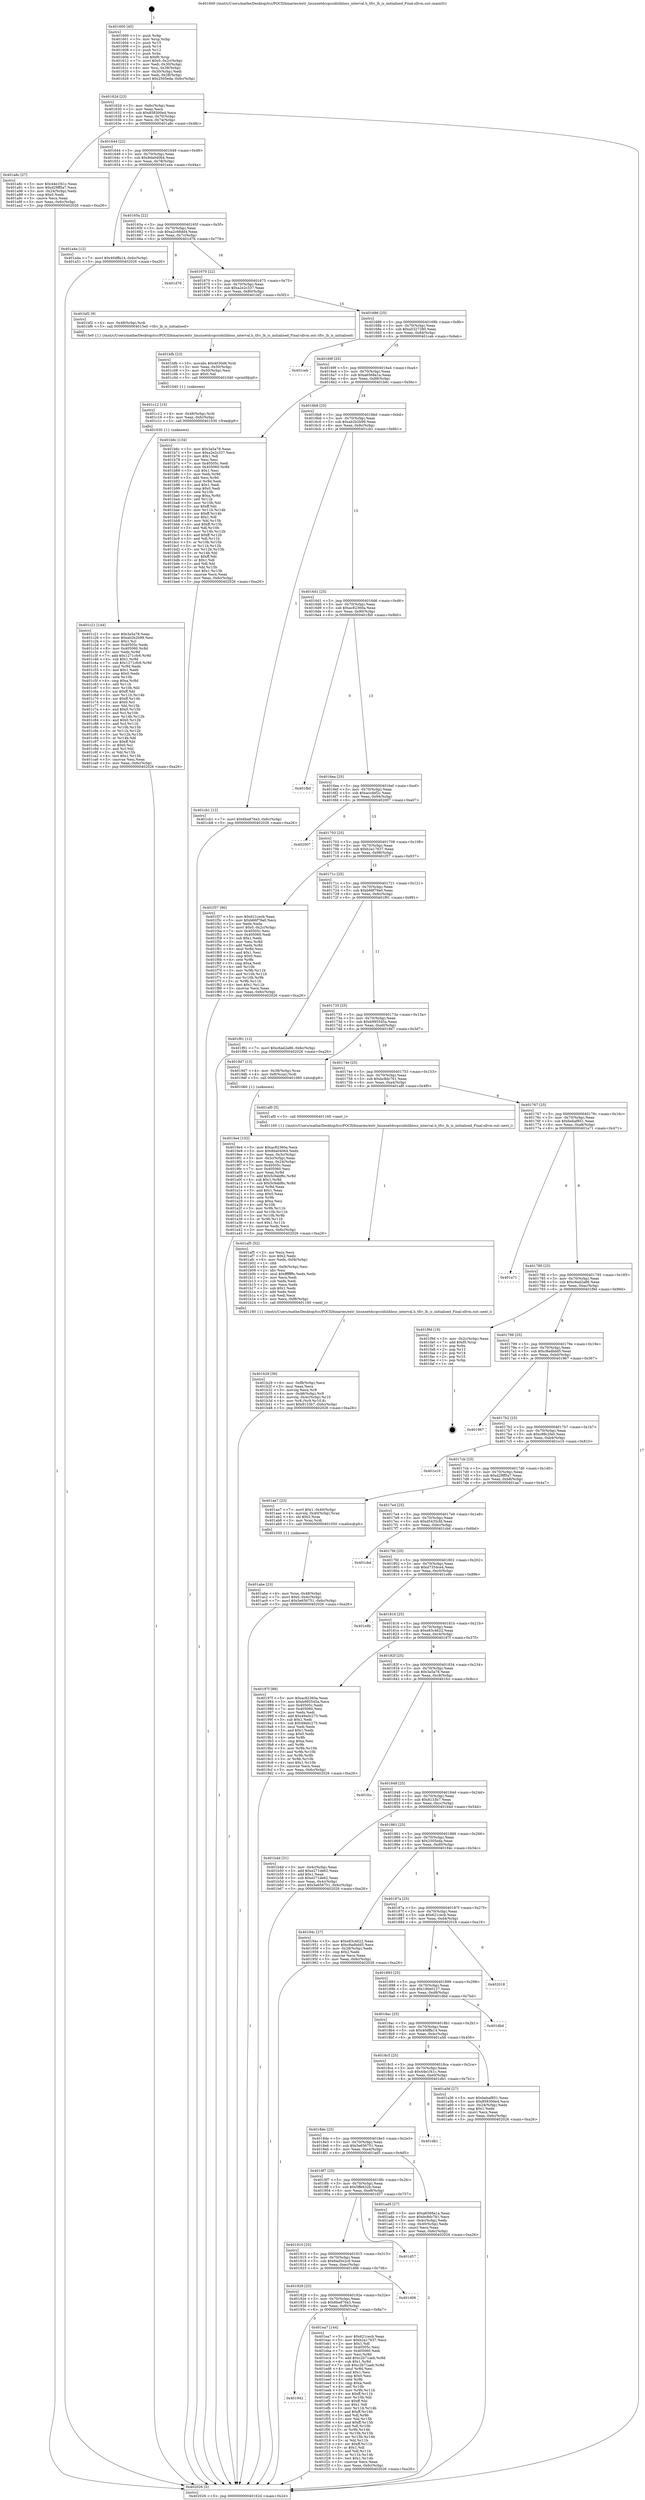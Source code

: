 digraph "0x401600" {
  label = "0x401600 (/mnt/c/Users/mathe/Desktop/tcc/POCII/binaries/extr_linuxnetdccpccidslibloss_interval.h_tfrc_lh_is_initialised_Final-ollvm.out::main(0))"
  labelloc = "t"
  node[shape=record]

  Entry [label="",width=0.3,height=0.3,shape=circle,fillcolor=black,style=filled]
  "0x40162d" [label="{
     0x40162d [23]\l
     | [instrs]\l
     &nbsp;&nbsp;0x40162d \<+3\>: mov -0x6c(%rbp),%eax\l
     &nbsp;&nbsp;0x401630 \<+2\>: mov %eax,%ecx\l
     &nbsp;&nbsp;0x401632 \<+6\>: sub $0x858300e4,%ecx\l
     &nbsp;&nbsp;0x401638 \<+3\>: mov %eax,-0x70(%rbp)\l
     &nbsp;&nbsp;0x40163b \<+3\>: mov %ecx,-0x74(%rbp)\l
     &nbsp;&nbsp;0x40163e \<+6\>: je 0000000000401a8c \<main+0x48c\>\l
  }"]
  "0x401a8c" [label="{
     0x401a8c [27]\l
     | [instrs]\l
     &nbsp;&nbsp;0x401a8c \<+5\>: mov $0x44e1f41c,%eax\l
     &nbsp;&nbsp;0x401a91 \<+5\>: mov $0xd29ff5a7,%ecx\l
     &nbsp;&nbsp;0x401a96 \<+3\>: mov -0x24(%rbp),%edx\l
     &nbsp;&nbsp;0x401a99 \<+3\>: cmp $0x0,%edx\l
     &nbsp;&nbsp;0x401a9c \<+3\>: cmove %ecx,%eax\l
     &nbsp;&nbsp;0x401a9f \<+3\>: mov %eax,-0x6c(%rbp)\l
     &nbsp;&nbsp;0x401aa2 \<+5\>: jmp 0000000000402026 \<main+0xa26\>\l
  }"]
  "0x401644" [label="{
     0x401644 [22]\l
     | [instrs]\l
     &nbsp;&nbsp;0x401644 \<+5\>: jmp 0000000000401649 \<main+0x49\>\l
     &nbsp;&nbsp;0x401649 \<+3\>: mov -0x70(%rbp),%eax\l
     &nbsp;&nbsp;0x40164c \<+5\>: sub $0x8da04064,%eax\l
     &nbsp;&nbsp;0x401651 \<+3\>: mov %eax,-0x78(%rbp)\l
     &nbsp;&nbsp;0x401654 \<+6\>: je 0000000000401a4a \<main+0x44a\>\l
  }"]
  Exit [label="",width=0.3,height=0.3,shape=circle,fillcolor=black,style=filled,peripheries=2]
  "0x401a4a" [label="{
     0x401a4a [12]\l
     | [instrs]\l
     &nbsp;&nbsp;0x401a4a \<+7\>: movl $0x40dffa14,-0x6c(%rbp)\l
     &nbsp;&nbsp;0x401a51 \<+5\>: jmp 0000000000402026 \<main+0xa26\>\l
  }"]
  "0x40165a" [label="{
     0x40165a [22]\l
     | [instrs]\l
     &nbsp;&nbsp;0x40165a \<+5\>: jmp 000000000040165f \<main+0x5f\>\l
     &nbsp;&nbsp;0x40165f \<+3\>: mov -0x70(%rbp),%eax\l
     &nbsp;&nbsp;0x401662 \<+5\>: sub $0xa2c68dd4,%eax\l
     &nbsp;&nbsp;0x401667 \<+3\>: mov %eax,-0x7c(%rbp)\l
     &nbsp;&nbsp;0x40166a \<+6\>: je 0000000000401d76 \<main+0x776\>\l
  }"]
  "0x401942" [label="{
     0x401942\l
  }", style=dashed]
  "0x401d76" [label="{
     0x401d76\l
  }", style=dashed]
  "0x401670" [label="{
     0x401670 [22]\l
     | [instrs]\l
     &nbsp;&nbsp;0x401670 \<+5\>: jmp 0000000000401675 \<main+0x75\>\l
     &nbsp;&nbsp;0x401675 \<+3\>: mov -0x70(%rbp),%eax\l
     &nbsp;&nbsp;0x401678 \<+5\>: sub $0xa2e2c337,%eax\l
     &nbsp;&nbsp;0x40167d \<+3\>: mov %eax,-0x80(%rbp)\l
     &nbsp;&nbsp;0x401680 \<+6\>: je 0000000000401bf2 \<main+0x5f2\>\l
  }"]
  "0x401ea7" [label="{
     0x401ea7 [144]\l
     | [instrs]\l
     &nbsp;&nbsp;0x401ea7 \<+5\>: mov $0x621cecb,%eax\l
     &nbsp;&nbsp;0x401eac \<+5\>: mov $0xb2a17637,%ecx\l
     &nbsp;&nbsp;0x401eb1 \<+2\>: mov $0x1,%dl\l
     &nbsp;&nbsp;0x401eb3 \<+7\>: mov 0x40505c,%esi\l
     &nbsp;&nbsp;0x401eba \<+7\>: mov 0x405060,%edi\l
     &nbsp;&nbsp;0x401ec1 \<+3\>: mov %esi,%r8d\l
     &nbsp;&nbsp;0x401ec4 \<+7\>: add $0xc2b71aeb,%r8d\l
     &nbsp;&nbsp;0x401ecb \<+4\>: sub $0x1,%r8d\l
     &nbsp;&nbsp;0x401ecf \<+7\>: sub $0xc2b71aeb,%r8d\l
     &nbsp;&nbsp;0x401ed6 \<+4\>: imul %r8d,%esi\l
     &nbsp;&nbsp;0x401eda \<+3\>: and $0x1,%esi\l
     &nbsp;&nbsp;0x401edd \<+3\>: cmp $0x0,%esi\l
     &nbsp;&nbsp;0x401ee0 \<+4\>: sete %r9b\l
     &nbsp;&nbsp;0x401ee4 \<+3\>: cmp $0xa,%edi\l
     &nbsp;&nbsp;0x401ee7 \<+4\>: setl %r10b\l
     &nbsp;&nbsp;0x401eeb \<+3\>: mov %r9b,%r11b\l
     &nbsp;&nbsp;0x401eee \<+4\>: xor $0xff,%r11b\l
     &nbsp;&nbsp;0x401ef2 \<+3\>: mov %r10b,%bl\l
     &nbsp;&nbsp;0x401ef5 \<+3\>: xor $0xff,%bl\l
     &nbsp;&nbsp;0x401ef8 \<+3\>: xor $0x1,%dl\l
     &nbsp;&nbsp;0x401efb \<+3\>: mov %r11b,%r14b\l
     &nbsp;&nbsp;0x401efe \<+4\>: and $0xff,%r14b\l
     &nbsp;&nbsp;0x401f02 \<+3\>: and %dl,%r9b\l
     &nbsp;&nbsp;0x401f05 \<+3\>: mov %bl,%r15b\l
     &nbsp;&nbsp;0x401f08 \<+4\>: and $0xff,%r15b\l
     &nbsp;&nbsp;0x401f0c \<+3\>: and %dl,%r10b\l
     &nbsp;&nbsp;0x401f0f \<+3\>: or %r9b,%r14b\l
     &nbsp;&nbsp;0x401f12 \<+3\>: or %r10b,%r15b\l
     &nbsp;&nbsp;0x401f15 \<+3\>: xor %r15b,%r14b\l
     &nbsp;&nbsp;0x401f18 \<+3\>: or %bl,%r11b\l
     &nbsp;&nbsp;0x401f1b \<+4\>: xor $0xff,%r11b\l
     &nbsp;&nbsp;0x401f1f \<+3\>: or $0x1,%dl\l
     &nbsp;&nbsp;0x401f22 \<+3\>: and %dl,%r11b\l
     &nbsp;&nbsp;0x401f25 \<+3\>: or %r11b,%r14b\l
     &nbsp;&nbsp;0x401f28 \<+4\>: test $0x1,%r14b\l
     &nbsp;&nbsp;0x401f2c \<+3\>: cmovne %ecx,%eax\l
     &nbsp;&nbsp;0x401f2f \<+3\>: mov %eax,-0x6c(%rbp)\l
     &nbsp;&nbsp;0x401f32 \<+5\>: jmp 0000000000402026 \<main+0xa26\>\l
  }"]
  "0x401bf2" [label="{
     0x401bf2 [9]\l
     | [instrs]\l
     &nbsp;&nbsp;0x401bf2 \<+4\>: mov -0x48(%rbp),%rdi\l
     &nbsp;&nbsp;0x401bf6 \<+5\>: call 00000000004015e0 \<tfrc_lh_is_initialised\>\l
     | [calls]\l
     &nbsp;&nbsp;0x4015e0 \{1\} (/mnt/c/Users/mathe/Desktop/tcc/POCII/binaries/extr_linuxnetdccpccidslibloss_interval.h_tfrc_lh_is_initialised_Final-ollvm.out::tfrc_lh_is_initialised)\l
  }"]
  "0x401686" [label="{
     0x401686 [25]\l
     | [instrs]\l
     &nbsp;&nbsp;0x401686 \<+5\>: jmp 000000000040168b \<main+0x8b\>\l
     &nbsp;&nbsp;0x40168b \<+3\>: mov -0x70(%rbp),%eax\l
     &nbsp;&nbsp;0x40168e \<+5\>: sub $0xa5327280,%eax\l
     &nbsp;&nbsp;0x401693 \<+6\>: mov %eax,-0x84(%rbp)\l
     &nbsp;&nbsp;0x401699 \<+6\>: je 0000000000401ceb \<main+0x6eb\>\l
  }"]
  "0x401929" [label="{
     0x401929 [25]\l
     | [instrs]\l
     &nbsp;&nbsp;0x401929 \<+5\>: jmp 000000000040192e \<main+0x32e\>\l
     &nbsp;&nbsp;0x40192e \<+3\>: mov -0x70(%rbp),%eax\l
     &nbsp;&nbsp;0x401931 \<+5\>: sub $0x6ba876a3,%eax\l
     &nbsp;&nbsp;0x401936 \<+6\>: mov %eax,-0xf0(%rbp)\l
     &nbsp;&nbsp;0x40193c \<+6\>: je 0000000000401ea7 \<main+0x8a7\>\l
  }"]
  "0x401ceb" [label="{
     0x401ceb\l
  }", style=dashed]
  "0x40169f" [label="{
     0x40169f [25]\l
     | [instrs]\l
     &nbsp;&nbsp;0x40169f \<+5\>: jmp 00000000004016a4 \<main+0xa4\>\l
     &nbsp;&nbsp;0x4016a4 \<+3\>: mov -0x70(%rbp),%eax\l
     &nbsp;&nbsp;0x4016a7 \<+5\>: sub $0xa6568a1a,%eax\l
     &nbsp;&nbsp;0x4016ac \<+6\>: mov %eax,-0x88(%rbp)\l
     &nbsp;&nbsp;0x4016b2 \<+6\>: je 0000000000401b6c \<main+0x56c\>\l
  }"]
  "0x401d06" [label="{
     0x401d06\l
  }", style=dashed]
  "0x401b6c" [label="{
     0x401b6c [134]\l
     | [instrs]\l
     &nbsp;&nbsp;0x401b6c \<+5\>: mov $0x3a5a78,%eax\l
     &nbsp;&nbsp;0x401b71 \<+5\>: mov $0xa2e2c337,%ecx\l
     &nbsp;&nbsp;0x401b76 \<+2\>: mov $0x1,%dl\l
     &nbsp;&nbsp;0x401b78 \<+2\>: xor %esi,%esi\l
     &nbsp;&nbsp;0x401b7a \<+7\>: mov 0x40505c,%edi\l
     &nbsp;&nbsp;0x401b81 \<+8\>: mov 0x405060,%r8d\l
     &nbsp;&nbsp;0x401b89 \<+3\>: sub $0x1,%esi\l
     &nbsp;&nbsp;0x401b8c \<+3\>: mov %edi,%r9d\l
     &nbsp;&nbsp;0x401b8f \<+3\>: add %esi,%r9d\l
     &nbsp;&nbsp;0x401b92 \<+4\>: imul %r9d,%edi\l
     &nbsp;&nbsp;0x401b96 \<+3\>: and $0x1,%edi\l
     &nbsp;&nbsp;0x401b99 \<+3\>: cmp $0x0,%edi\l
     &nbsp;&nbsp;0x401b9c \<+4\>: sete %r10b\l
     &nbsp;&nbsp;0x401ba0 \<+4\>: cmp $0xa,%r8d\l
     &nbsp;&nbsp;0x401ba4 \<+4\>: setl %r11b\l
     &nbsp;&nbsp;0x401ba8 \<+3\>: mov %r10b,%bl\l
     &nbsp;&nbsp;0x401bab \<+3\>: xor $0xff,%bl\l
     &nbsp;&nbsp;0x401bae \<+3\>: mov %r11b,%r14b\l
     &nbsp;&nbsp;0x401bb1 \<+4\>: xor $0xff,%r14b\l
     &nbsp;&nbsp;0x401bb5 \<+3\>: xor $0x1,%dl\l
     &nbsp;&nbsp;0x401bb8 \<+3\>: mov %bl,%r15b\l
     &nbsp;&nbsp;0x401bbb \<+4\>: and $0xff,%r15b\l
     &nbsp;&nbsp;0x401bbf \<+3\>: and %dl,%r10b\l
     &nbsp;&nbsp;0x401bc2 \<+3\>: mov %r14b,%r12b\l
     &nbsp;&nbsp;0x401bc5 \<+4\>: and $0xff,%r12b\l
     &nbsp;&nbsp;0x401bc9 \<+3\>: and %dl,%r11b\l
     &nbsp;&nbsp;0x401bcc \<+3\>: or %r10b,%r15b\l
     &nbsp;&nbsp;0x401bcf \<+3\>: or %r11b,%r12b\l
     &nbsp;&nbsp;0x401bd2 \<+3\>: xor %r12b,%r15b\l
     &nbsp;&nbsp;0x401bd5 \<+3\>: or %r14b,%bl\l
     &nbsp;&nbsp;0x401bd8 \<+3\>: xor $0xff,%bl\l
     &nbsp;&nbsp;0x401bdb \<+3\>: or $0x1,%dl\l
     &nbsp;&nbsp;0x401bde \<+2\>: and %dl,%bl\l
     &nbsp;&nbsp;0x401be0 \<+3\>: or %bl,%r15b\l
     &nbsp;&nbsp;0x401be3 \<+4\>: test $0x1,%r15b\l
     &nbsp;&nbsp;0x401be7 \<+3\>: cmovne %ecx,%eax\l
     &nbsp;&nbsp;0x401bea \<+3\>: mov %eax,-0x6c(%rbp)\l
     &nbsp;&nbsp;0x401bed \<+5\>: jmp 0000000000402026 \<main+0xa26\>\l
  }"]
  "0x4016b8" [label="{
     0x4016b8 [25]\l
     | [instrs]\l
     &nbsp;&nbsp;0x4016b8 \<+5\>: jmp 00000000004016bd \<main+0xbd\>\l
     &nbsp;&nbsp;0x4016bd \<+3\>: mov -0x70(%rbp),%eax\l
     &nbsp;&nbsp;0x4016c0 \<+5\>: sub $0xab2b2b99,%eax\l
     &nbsp;&nbsp;0x4016c5 \<+6\>: mov %eax,-0x8c(%rbp)\l
     &nbsp;&nbsp;0x4016cb \<+6\>: je 0000000000401cb1 \<main+0x6b1\>\l
  }"]
  "0x401910" [label="{
     0x401910 [25]\l
     | [instrs]\l
     &nbsp;&nbsp;0x401910 \<+5\>: jmp 0000000000401915 \<main+0x315\>\l
     &nbsp;&nbsp;0x401915 \<+3\>: mov -0x70(%rbp),%eax\l
     &nbsp;&nbsp;0x401918 \<+5\>: sub $0x6ad5e2c9,%eax\l
     &nbsp;&nbsp;0x40191d \<+6\>: mov %eax,-0xec(%rbp)\l
     &nbsp;&nbsp;0x401923 \<+6\>: je 0000000000401d06 \<main+0x706\>\l
  }"]
  "0x401cb1" [label="{
     0x401cb1 [12]\l
     | [instrs]\l
     &nbsp;&nbsp;0x401cb1 \<+7\>: movl $0x6ba876a3,-0x6c(%rbp)\l
     &nbsp;&nbsp;0x401cb8 \<+5\>: jmp 0000000000402026 \<main+0xa26\>\l
  }"]
  "0x4016d1" [label="{
     0x4016d1 [25]\l
     | [instrs]\l
     &nbsp;&nbsp;0x4016d1 \<+5\>: jmp 00000000004016d6 \<main+0xd6\>\l
     &nbsp;&nbsp;0x4016d6 \<+3\>: mov -0x70(%rbp),%eax\l
     &nbsp;&nbsp;0x4016d9 \<+5\>: sub $0xac82360a,%eax\l
     &nbsp;&nbsp;0x4016de \<+6\>: mov %eax,-0x90(%rbp)\l
     &nbsp;&nbsp;0x4016e4 \<+6\>: je 0000000000401fb0 \<main+0x9b0\>\l
  }"]
  "0x401d57" [label="{
     0x401d57\l
  }", style=dashed]
  "0x401fb0" [label="{
     0x401fb0\l
  }", style=dashed]
  "0x4016ea" [label="{
     0x4016ea [25]\l
     | [instrs]\l
     &nbsp;&nbsp;0x4016ea \<+5\>: jmp 00000000004016ef \<main+0xef\>\l
     &nbsp;&nbsp;0x4016ef \<+3\>: mov -0x70(%rbp),%eax\l
     &nbsp;&nbsp;0x4016f2 \<+5\>: sub $0xaccdef2c,%eax\l
     &nbsp;&nbsp;0x4016f7 \<+6\>: mov %eax,-0x94(%rbp)\l
     &nbsp;&nbsp;0x4016fd \<+6\>: je 0000000000402007 \<main+0xa07\>\l
  }"]
  "0x401c21" [label="{
     0x401c21 [144]\l
     | [instrs]\l
     &nbsp;&nbsp;0x401c21 \<+5\>: mov $0x3a5a78,%eax\l
     &nbsp;&nbsp;0x401c26 \<+5\>: mov $0xab2b2b99,%esi\l
     &nbsp;&nbsp;0x401c2b \<+2\>: mov $0x1,%cl\l
     &nbsp;&nbsp;0x401c2d \<+7\>: mov 0x40505c,%edx\l
     &nbsp;&nbsp;0x401c34 \<+8\>: mov 0x405060,%r8d\l
     &nbsp;&nbsp;0x401c3c \<+3\>: mov %edx,%r9d\l
     &nbsp;&nbsp;0x401c3f \<+7\>: add $0x1271cfc6,%r9d\l
     &nbsp;&nbsp;0x401c46 \<+4\>: sub $0x1,%r9d\l
     &nbsp;&nbsp;0x401c4a \<+7\>: sub $0x1271cfc6,%r9d\l
     &nbsp;&nbsp;0x401c51 \<+4\>: imul %r9d,%edx\l
     &nbsp;&nbsp;0x401c55 \<+3\>: and $0x1,%edx\l
     &nbsp;&nbsp;0x401c58 \<+3\>: cmp $0x0,%edx\l
     &nbsp;&nbsp;0x401c5b \<+4\>: sete %r10b\l
     &nbsp;&nbsp;0x401c5f \<+4\>: cmp $0xa,%r8d\l
     &nbsp;&nbsp;0x401c63 \<+4\>: setl %r11b\l
     &nbsp;&nbsp;0x401c67 \<+3\>: mov %r10b,%bl\l
     &nbsp;&nbsp;0x401c6a \<+3\>: xor $0xff,%bl\l
     &nbsp;&nbsp;0x401c6d \<+3\>: mov %r11b,%r14b\l
     &nbsp;&nbsp;0x401c70 \<+4\>: xor $0xff,%r14b\l
     &nbsp;&nbsp;0x401c74 \<+3\>: xor $0x0,%cl\l
     &nbsp;&nbsp;0x401c77 \<+3\>: mov %bl,%r15b\l
     &nbsp;&nbsp;0x401c7a \<+4\>: and $0x0,%r15b\l
     &nbsp;&nbsp;0x401c7e \<+3\>: and %cl,%r10b\l
     &nbsp;&nbsp;0x401c81 \<+3\>: mov %r14b,%r12b\l
     &nbsp;&nbsp;0x401c84 \<+4\>: and $0x0,%r12b\l
     &nbsp;&nbsp;0x401c88 \<+3\>: and %cl,%r11b\l
     &nbsp;&nbsp;0x401c8b \<+3\>: or %r10b,%r15b\l
     &nbsp;&nbsp;0x401c8e \<+3\>: or %r11b,%r12b\l
     &nbsp;&nbsp;0x401c91 \<+3\>: xor %r12b,%r15b\l
     &nbsp;&nbsp;0x401c94 \<+3\>: or %r14b,%bl\l
     &nbsp;&nbsp;0x401c97 \<+3\>: xor $0xff,%bl\l
     &nbsp;&nbsp;0x401c9a \<+3\>: or $0x0,%cl\l
     &nbsp;&nbsp;0x401c9d \<+2\>: and %cl,%bl\l
     &nbsp;&nbsp;0x401c9f \<+3\>: or %bl,%r15b\l
     &nbsp;&nbsp;0x401ca2 \<+4\>: test $0x1,%r15b\l
     &nbsp;&nbsp;0x401ca6 \<+3\>: cmovne %esi,%eax\l
     &nbsp;&nbsp;0x401ca9 \<+3\>: mov %eax,-0x6c(%rbp)\l
     &nbsp;&nbsp;0x401cac \<+5\>: jmp 0000000000402026 \<main+0xa26\>\l
  }"]
  "0x402007" [label="{
     0x402007\l
  }", style=dashed]
  "0x401703" [label="{
     0x401703 [25]\l
     | [instrs]\l
     &nbsp;&nbsp;0x401703 \<+5\>: jmp 0000000000401708 \<main+0x108\>\l
     &nbsp;&nbsp;0x401708 \<+3\>: mov -0x70(%rbp),%eax\l
     &nbsp;&nbsp;0x40170b \<+5\>: sub $0xb2a17637,%eax\l
     &nbsp;&nbsp;0x401710 \<+6\>: mov %eax,-0x98(%rbp)\l
     &nbsp;&nbsp;0x401716 \<+6\>: je 0000000000401f37 \<main+0x937\>\l
  }"]
  "0x401c12" [label="{
     0x401c12 [15]\l
     | [instrs]\l
     &nbsp;&nbsp;0x401c12 \<+4\>: mov -0x48(%rbp),%rdi\l
     &nbsp;&nbsp;0x401c16 \<+6\>: mov %eax,-0xfc(%rbp)\l
     &nbsp;&nbsp;0x401c1c \<+5\>: call 0000000000401030 \<free@plt\>\l
     | [calls]\l
     &nbsp;&nbsp;0x401030 \{1\} (unknown)\l
  }"]
  "0x401f37" [label="{
     0x401f37 [90]\l
     | [instrs]\l
     &nbsp;&nbsp;0x401f37 \<+5\>: mov $0x621cecb,%eax\l
     &nbsp;&nbsp;0x401f3c \<+5\>: mov $0xb66f79a0,%ecx\l
     &nbsp;&nbsp;0x401f41 \<+2\>: xor %edx,%edx\l
     &nbsp;&nbsp;0x401f43 \<+7\>: movl $0x0,-0x2c(%rbp)\l
     &nbsp;&nbsp;0x401f4a \<+7\>: mov 0x40505c,%esi\l
     &nbsp;&nbsp;0x401f51 \<+7\>: mov 0x405060,%edi\l
     &nbsp;&nbsp;0x401f58 \<+3\>: sub $0x1,%edx\l
     &nbsp;&nbsp;0x401f5b \<+3\>: mov %esi,%r8d\l
     &nbsp;&nbsp;0x401f5e \<+3\>: add %edx,%r8d\l
     &nbsp;&nbsp;0x401f61 \<+4\>: imul %r8d,%esi\l
     &nbsp;&nbsp;0x401f65 \<+3\>: and $0x1,%esi\l
     &nbsp;&nbsp;0x401f68 \<+3\>: cmp $0x0,%esi\l
     &nbsp;&nbsp;0x401f6b \<+4\>: sete %r9b\l
     &nbsp;&nbsp;0x401f6f \<+3\>: cmp $0xa,%edi\l
     &nbsp;&nbsp;0x401f72 \<+4\>: setl %r10b\l
     &nbsp;&nbsp;0x401f76 \<+3\>: mov %r9b,%r11b\l
     &nbsp;&nbsp;0x401f79 \<+3\>: and %r10b,%r11b\l
     &nbsp;&nbsp;0x401f7c \<+3\>: xor %r10b,%r9b\l
     &nbsp;&nbsp;0x401f7f \<+3\>: or %r9b,%r11b\l
     &nbsp;&nbsp;0x401f82 \<+4\>: test $0x1,%r11b\l
     &nbsp;&nbsp;0x401f86 \<+3\>: cmovne %ecx,%eax\l
     &nbsp;&nbsp;0x401f89 \<+3\>: mov %eax,-0x6c(%rbp)\l
     &nbsp;&nbsp;0x401f8c \<+5\>: jmp 0000000000402026 \<main+0xa26\>\l
  }"]
  "0x40171c" [label="{
     0x40171c [25]\l
     | [instrs]\l
     &nbsp;&nbsp;0x40171c \<+5\>: jmp 0000000000401721 \<main+0x121\>\l
     &nbsp;&nbsp;0x401721 \<+3\>: mov -0x70(%rbp),%eax\l
     &nbsp;&nbsp;0x401724 \<+5\>: sub $0xb66f79a0,%eax\l
     &nbsp;&nbsp;0x401729 \<+6\>: mov %eax,-0x9c(%rbp)\l
     &nbsp;&nbsp;0x40172f \<+6\>: je 0000000000401f91 \<main+0x991\>\l
  }"]
  "0x401bfb" [label="{
     0x401bfb [23]\l
     | [instrs]\l
     &nbsp;&nbsp;0x401bfb \<+10\>: movabs $0x4030d6,%rdi\l
     &nbsp;&nbsp;0x401c05 \<+3\>: mov %eax,-0x50(%rbp)\l
     &nbsp;&nbsp;0x401c08 \<+3\>: mov -0x50(%rbp),%esi\l
     &nbsp;&nbsp;0x401c0b \<+2\>: mov $0x0,%al\l
     &nbsp;&nbsp;0x401c0d \<+5\>: call 0000000000401040 \<printf@plt\>\l
     | [calls]\l
     &nbsp;&nbsp;0x401040 \{1\} (unknown)\l
  }"]
  "0x401f91" [label="{
     0x401f91 [12]\l
     | [instrs]\l
     &nbsp;&nbsp;0x401f91 \<+7\>: movl $0xc6ad2a86,-0x6c(%rbp)\l
     &nbsp;&nbsp;0x401f98 \<+5\>: jmp 0000000000402026 \<main+0xa26\>\l
  }"]
  "0x401735" [label="{
     0x401735 [25]\l
     | [instrs]\l
     &nbsp;&nbsp;0x401735 \<+5\>: jmp 000000000040173a \<main+0x13a\>\l
     &nbsp;&nbsp;0x40173a \<+3\>: mov -0x70(%rbp),%eax\l
     &nbsp;&nbsp;0x40173d \<+5\>: sub $0xb995545a,%eax\l
     &nbsp;&nbsp;0x401742 \<+6\>: mov %eax,-0xa0(%rbp)\l
     &nbsp;&nbsp;0x401748 \<+6\>: je 00000000004019d7 \<main+0x3d7\>\l
  }"]
  "0x401b29" [label="{
     0x401b29 [36]\l
     | [instrs]\l
     &nbsp;&nbsp;0x401b29 \<+6\>: mov -0xf8(%rbp),%ecx\l
     &nbsp;&nbsp;0x401b2f \<+3\>: imul %eax,%ecx\l
     &nbsp;&nbsp;0x401b32 \<+3\>: movslq %ecx,%r8\l
     &nbsp;&nbsp;0x401b35 \<+4\>: mov -0x48(%rbp),%r9\l
     &nbsp;&nbsp;0x401b39 \<+4\>: movslq -0x4c(%rbp),%r10\l
     &nbsp;&nbsp;0x401b3d \<+4\>: mov %r8,(%r9,%r10,8)\l
     &nbsp;&nbsp;0x401b41 \<+7\>: movl $0x8133b7,-0x6c(%rbp)\l
     &nbsp;&nbsp;0x401b48 \<+5\>: jmp 0000000000402026 \<main+0xa26\>\l
  }"]
  "0x4019d7" [label="{
     0x4019d7 [13]\l
     | [instrs]\l
     &nbsp;&nbsp;0x4019d7 \<+4\>: mov -0x38(%rbp),%rax\l
     &nbsp;&nbsp;0x4019db \<+4\>: mov 0x8(%rax),%rdi\l
     &nbsp;&nbsp;0x4019df \<+5\>: call 0000000000401060 \<atoi@plt\>\l
     | [calls]\l
     &nbsp;&nbsp;0x401060 \{1\} (unknown)\l
  }"]
  "0x40174e" [label="{
     0x40174e [25]\l
     | [instrs]\l
     &nbsp;&nbsp;0x40174e \<+5\>: jmp 0000000000401753 \<main+0x153\>\l
     &nbsp;&nbsp;0x401753 \<+3\>: mov -0x70(%rbp),%eax\l
     &nbsp;&nbsp;0x401756 \<+5\>: sub $0xbc8dc761,%eax\l
     &nbsp;&nbsp;0x40175b \<+6\>: mov %eax,-0xa4(%rbp)\l
     &nbsp;&nbsp;0x401761 \<+6\>: je 0000000000401af0 \<main+0x4f0\>\l
  }"]
  "0x401af5" [label="{
     0x401af5 [52]\l
     | [instrs]\l
     &nbsp;&nbsp;0x401af5 \<+2\>: xor %ecx,%ecx\l
     &nbsp;&nbsp;0x401af7 \<+5\>: mov $0x2,%edx\l
     &nbsp;&nbsp;0x401afc \<+6\>: mov %edx,-0xf4(%rbp)\l
     &nbsp;&nbsp;0x401b02 \<+1\>: cltd\l
     &nbsp;&nbsp;0x401b03 \<+6\>: mov -0xf4(%rbp),%esi\l
     &nbsp;&nbsp;0x401b09 \<+2\>: idiv %esi\l
     &nbsp;&nbsp;0x401b0b \<+6\>: imul $0xfffffffe,%edx,%edx\l
     &nbsp;&nbsp;0x401b11 \<+2\>: mov %ecx,%edi\l
     &nbsp;&nbsp;0x401b13 \<+2\>: sub %edx,%edi\l
     &nbsp;&nbsp;0x401b15 \<+2\>: mov %ecx,%edx\l
     &nbsp;&nbsp;0x401b17 \<+3\>: sub $0x1,%edx\l
     &nbsp;&nbsp;0x401b1a \<+2\>: add %edx,%edi\l
     &nbsp;&nbsp;0x401b1c \<+2\>: sub %edi,%ecx\l
     &nbsp;&nbsp;0x401b1e \<+6\>: mov %ecx,-0xf8(%rbp)\l
     &nbsp;&nbsp;0x401b24 \<+5\>: call 0000000000401160 \<next_i\>\l
     | [calls]\l
     &nbsp;&nbsp;0x401160 \{1\} (/mnt/c/Users/mathe/Desktop/tcc/POCII/binaries/extr_linuxnetdccpccidslibloss_interval.h_tfrc_lh_is_initialised_Final-ollvm.out::next_i)\l
  }"]
  "0x401af0" [label="{
     0x401af0 [5]\l
     | [instrs]\l
     &nbsp;&nbsp;0x401af0 \<+5\>: call 0000000000401160 \<next_i\>\l
     | [calls]\l
     &nbsp;&nbsp;0x401160 \{1\} (/mnt/c/Users/mathe/Desktop/tcc/POCII/binaries/extr_linuxnetdccpccidslibloss_interval.h_tfrc_lh_is_initialised_Final-ollvm.out::next_i)\l
  }"]
  "0x401767" [label="{
     0x401767 [25]\l
     | [instrs]\l
     &nbsp;&nbsp;0x401767 \<+5\>: jmp 000000000040176c \<main+0x16c\>\l
     &nbsp;&nbsp;0x40176c \<+3\>: mov -0x70(%rbp),%eax\l
     &nbsp;&nbsp;0x40176f \<+5\>: sub $0xbebaf851,%eax\l
     &nbsp;&nbsp;0x401774 \<+6\>: mov %eax,-0xa8(%rbp)\l
     &nbsp;&nbsp;0x40177a \<+6\>: je 0000000000401a71 \<main+0x471\>\l
  }"]
  "0x4018f7" [label="{
     0x4018f7 [25]\l
     | [instrs]\l
     &nbsp;&nbsp;0x4018f7 \<+5\>: jmp 00000000004018fc \<main+0x2fc\>\l
     &nbsp;&nbsp;0x4018fc \<+3\>: mov -0x70(%rbp),%eax\l
     &nbsp;&nbsp;0x4018ff \<+5\>: sub $0x5ffe632b,%eax\l
     &nbsp;&nbsp;0x401904 \<+6\>: mov %eax,-0xe8(%rbp)\l
     &nbsp;&nbsp;0x40190a \<+6\>: je 0000000000401d57 \<main+0x757\>\l
  }"]
  "0x401a71" [label="{
     0x401a71\l
  }", style=dashed]
  "0x401780" [label="{
     0x401780 [25]\l
     | [instrs]\l
     &nbsp;&nbsp;0x401780 \<+5\>: jmp 0000000000401785 \<main+0x185\>\l
     &nbsp;&nbsp;0x401785 \<+3\>: mov -0x70(%rbp),%eax\l
     &nbsp;&nbsp;0x401788 \<+5\>: sub $0xc6ad2a86,%eax\l
     &nbsp;&nbsp;0x40178d \<+6\>: mov %eax,-0xac(%rbp)\l
     &nbsp;&nbsp;0x401793 \<+6\>: je 0000000000401f9d \<main+0x99d\>\l
  }"]
  "0x401ad5" [label="{
     0x401ad5 [27]\l
     | [instrs]\l
     &nbsp;&nbsp;0x401ad5 \<+5\>: mov $0xa6568a1a,%eax\l
     &nbsp;&nbsp;0x401ada \<+5\>: mov $0xbc8dc761,%ecx\l
     &nbsp;&nbsp;0x401adf \<+3\>: mov -0x4c(%rbp),%edx\l
     &nbsp;&nbsp;0x401ae2 \<+3\>: cmp -0x40(%rbp),%edx\l
     &nbsp;&nbsp;0x401ae5 \<+3\>: cmovl %ecx,%eax\l
     &nbsp;&nbsp;0x401ae8 \<+3\>: mov %eax,-0x6c(%rbp)\l
     &nbsp;&nbsp;0x401aeb \<+5\>: jmp 0000000000402026 \<main+0xa26\>\l
  }"]
  "0x401f9d" [label="{
     0x401f9d [19]\l
     | [instrs]\l
     &nbsp;&nbsp;0x401f9d \<+3\>: mov -0x2c(%rbp),%eax\l
     &nbsp;&nbsp;0x401fa0 \<+7\>: add $0xf0,%rsp\l
     &nbsp;&nbsp;0x401fa7 \<+1\>: pop %rbx\l
     &nbsp;&nbsp;0x401fa8 \<+2\>: pop %r12\l
     &nbsp;&nbsp;0x401faa \<+2\>: pop %r14\l
     &nbsp;&nbsp;0x401fac \<+2\>: pop %r15\l
     &nbsp;&nbsp;0x401fae \<+1\>: pop %rbp\l
     &nbsp;&nbsp;0x401faf \<+1\>: ret\l
  }"]
  "0x401799" [label="{
     0x401799 [25]\l
     | [instrs]\l
     &nbsp;&nbsp;0x401799 \<+5\>: jmp 000000000040179e \<main+0x19e\>\l
     &nbsp;&nbsp;0x40179e \<+3\>: mov -0x70(%rbp),%eax\l
     &nbsp;&nbsp;0x4017a1 \<+5\>: sub $0xc8adbdd5,%eax\l
     &nbsp;&nbsp;0x4017a6 \<+6\>: mov %eax,-0xb0(%rbp)\l
     &nbsp;&nbsp;0x4017ac \<+6\>: je 0000000000401967 \<main+0x367\>\l
  }"]
  "0x4018de" [label="{
     0x4018de [25]\l
     | [instrs]\l
     &nbsp;&nbsp;0x4018de \<+5\>: jmp 00000000004018e3 \<main+0x2e3\>\l
     &nbsp;&nbsp;0x4018e3 \<+3\>: mov -0x70(%rbp),%eax\l
     &nbsp;&nbsp;0x4018e6 \<+5\>: sub $0x5e656751,%eax\l
     &nbsp;&nbsp;0x4018eb \<+6\>: mov %eax,-0xe4(%rbp)\l
     &nbsp;&nbsp;0x4018f1 \<+6\>: je 0000000000401ad5 \<main+0x4d5\>\l
  }"]
  "0x401967" [label="{
     0x401967\l
  }", style=dashed]
  "0x4017b2" [label="{
     0x4017b2 [25]\l
     | [instrs]\l
     &nbsp;&nbsp;0x4017b2 \<+5\>: jmp 00000000004017b7 \<main+0x1b7\>\l
     &nbsp;&nbsp;0x4017b7 \<+3\>: mov -0x70(%rbp),%eax\l
     &nbsp;&nbsp;0x4017ba \<+5\>: sub $0xc99c2fa0,%eax\l
     &nbsp;&nbsp;0x4017bf \<+6\>: mov %eax,-0xb4(%rbp)\l
     &nbsp;&nbsp;0x4017c5 \<+6\>: je 0000000000401e10 \<main+0x810\>\l
  }"]
  "0x401db1" [label="{
     0x401db1\l
  }", style=dashed]
  "0x401e10" [label="{
     0x401e10\l
  }", style=dashed]
  "0x4017cb" [label="{
     0x4017cb [25]\l
     | [instrs]\l
     &nbsp;&nbsp;0x4017cb \<+5\>: jmp 00000000004017d0 \<main+0x1d0\>\l
     &nbsp;&nbsp;0x4017d0 \<+3\>: mov -0x70(%rbp),%eax\l
     &nbsp;&nbsp;0x4017d3 \<+5\>: sub $0xd29ff5a7,%eax\l
     &nbsp;&nbsp;0x4017d8 \<+6\>: mov %eax,-0xb8(%rbp)\l
     &nbsp;&nbsp;0x4017de \<+6\>: je 0000000000401aa7 \<main+0x4a7\>\l
  }"]
  "0x401abe" [label="{
     0x401abe [23]\l
     | [instrs]\l
     &nbsp;&nbsp;0x401abe \<+4\>: mov %rax,-0x48(%rbp)\l
     &nbsp;&nbsp;0x401ac2 \<+7\>: movl $0x0,-0x4c(%rbp)\l
     &nbsp;&nbsp;0x401ac9 \<+7\>: movl $0x5e656751,-0x6c(%rbp)\l
     &nbsp;&nbsp;0x401ad0 \<+5\>: jmp 0000000000402026 \<main+0xa26\>\l
  }"]
  "0x401aa7" [label="{
     0x401aa7 [23]\l
     | [instrs]\l
     &nbsp;&nbsp;0x401aa7 \<+7\>: movl $0x1,-0x40(%rbp)\l
     &nbsp;&nbsp;0x401aae \<+4\>: movslq -0x40(%rbp),%rax\l
     &nbsp;&nbsp;0x401ab2 \<+4\>: shl $0x3,%rax\l
     &nbsp;&nbsp;0x401ab6 \<+3\>: mov %rax,%rdi\l
     &nbsp;&nbsp;0x401ab9 \<+5\>: call 0000000000401050 \<malloc@plt\>\l
     | [calls]\l
     &nbsp;&nbsp;0x401050 \{1\} (unknown)\l
  }"]
  "0x4017e4" [label="{
     0x4017e4 [25]\l
     | [instrs]\l
     &nbsp;&nbsp;0x4017e4 \<+5\>: jmp 00000000004017e9 \<main+0x1e9\>\l
     &nbsp;&nbsp;0x4017e9 \<+3\>: mov -0x70(%rbp),%eax\l
     &nbsp;&nbsp;0x4017ec \<+5\>: sub $0xd5435cfd,%eax\l
     &nbsp;&nbsp;0x4017f1 \<+6\>: mov %eax,-0xbc(%rbp)\l
     &nbsp;&nbsp;0x4017f7 \<+6\>: je 0000000000401cbd \<main+0x6bd\>\l
  }"]
  "0x4018c5" [label="{
     0x4018c5 [25]\l
     | [instrs]\l
     &nbsp;&nbsp;0x4018c5 \<+5\>: jmp 00000000004018ca \<main+0x2ca\>\l
     &nbsp;&nbsp;0x4018ca \<+3\>: mov -0x70(%rbp),%eax\l
     &nbsp;&nbsp;0x4018cd \<+5\>: sub $0x44e1f41c,%eax\l
     &nbsp;&nbsp;0x4018d2 \<+6\>: mov %eax,-0xe0(%rbp)\l
     &nbsp;&nbsp;0x4018d8 \<+6\>: je 0000000000401db1 \<main+0x7b1\>\l
  }"]
  "0x401cbd" [label="{
     0x401cbd\l
  }", style=dashed]
  "0x4017fd" [label="{
     0x4017fd [25]\l
     | [instrs]\l
     &nbsp;&nbsp;0x4017fd \<+5\>: jmp 0000000000401802 \<main+0x202\>\l
     &nbsp;&nbsp;0x401802 \<+3\>: mov -0x70(%rbp),%eax\l
     &nbsp;&nbsp;0x401805 \<+5\>: sub $0xd7354ce4,%eax\l
     &nbsp;&nbsp;0x40180a \<+6\>: mov %eax,-0xc0(%rbp)\l
     &nbsp;&nbsp;0x401810 \<+6\>: je 0000000000401e9b \<main+0x89b\>\l
  }"]
  "0x401a56" [label="{
     0x401a56 [27]\l
     | [instrs]\l
     &nbsp;&nbsp;0x401a56 \<+5\>: mov $0xbebaf851,%eax\l
     &nbsp;&nbsp;0x401a5b \<+5\>: mov $0x858300e4,%ecx\l
     &nbsp;&nbsp;0x401a60 \<+3\>: mov -0x24(%rbp),%edx\l
     &nbsp;&nbsp;0x401a63 \<+3\>: cmp $0x1,%edx\l
     &nbsp;&nbsp;0x401a66 \<+3\>: cmovl %ecx,%eax\l
     &nbsp;&nbsp;0x401a69 \<+3\>: mov %eax,-0x6c(%rbp)\l
     &nbsp;&nbsp;0x401a6c \<+5\>: jmp 0000000000402026 \<main+0xa26\>\l
  }"]
  "0x401e9b" [label="{
     0x401e9b\l
  }", style=dashed]
  "0x401816" [label="{
     0x401816 [25]\l
     | [instrs]\l
     &nbsp;&nbsp;0x401816 \<+5\>: jmp 000000000040181b \<main+0x21b\>\l
     &nbsp;&nbsp;0x40181b \<+3\>: mov -0x70(%rbp),%eax\l
     &nbsp;&nbsp;0x40181e \<+5\>: sub $0xe83c4622,%eax\l
     &nbsp;&nbsp;0x401823 \<+6\>: mov %eax,-0xc4(%rbp)\l
     &nbsp;&nbsp;0x401829 \<+6\>: je 000000000040197f \<main+0x37f\>\l
  }"]
  "0x4018ac" [label="{
     0x4018ac [25]\l
     | [instrs]\l
     &nbsp;&nbsp;0x4018ac \<+5\>: jmp 00000000004018b1 \<main+0x2b1\>\l
     &nbsp;&nbsp;0x4018b1 \<+3\>: mov -0x70(%rbp),%eax\l
     &nbsp;&nbsp;0x4018b4 \<+5\>: sub $0x40dffa14,%eax\l
     &nbsp;&nbsp;0x4018b9 \<+6\>: mov %eax,-0xdc(%rbp)\l
     &nbsp;&nbsp;0x4018bf \<+6\>: je 0000000000401a56 \<main+0x456\>\l
  }"]
  "0x40197f" [label="{
     0x40197f [88]\l
     | [instrs]\l
     &nbsp;&nbsp;0x40197f \<+5\>: mov $0xac82360a,%eax\l
     &nbsp;&nbsp;0x401984 \<+5\>: mov $0xb995545a,%ecx\l
     &nbsp;&nbsp;0x401989 \<+7\>: mov 0x40505c,%edx\l
     &nbsp;&nbsp;0x401990 \<+7\>: mov 0x405060,%esi\l
     &nbsp;&nbsp;0x401997 \<+2\>: mov %edx,%edi\l
     &nbsp;&nbsp;0x401999 \<+6\>: add $0x49a0c275,%edi\l
     &nbsp;&nbsp;0x40199f \<+3\>: sub $0x1,%edi\l
     &nbsp;&nbsp;0x4019a2 \<+6\>: sub $0x49a0c275,%edi\l
     &nbsp;&nbsp;0x4019a8 \<+3\>: imul %edi,%edx\l
     &nbsp;&nbsp;0x4019ab \<+3\>: and $0x1,%edx\l
     &nbsp;&nbsp;0x4019ae \<+3\>: cmp $0x0,%edx\l
     &nbsp;&nbsp;0x4019b1 \<+4\>: sete %r8b\l
     &nbsp;&nbsp;0x4019b5 \<+3\>: cmp $0xa,%esi\l
     &nbsp;&nbsp;0x4019b8 \<+4\>: setl %r9b\l
     &nbsp;&nbsp;0x4019bc \<+3\>: mov %r8b,%r10b\l
     &nbsp;&nbsp;0x4019bf \<+3\>: and %r9b,%r10b\l
     &nbsp;&nbsp;0x4019c2 \<+3\>: xor %r9b,%r8b\l
     &nbsp;&nbsp;0x4019c5 \<+3\>: or %r8b,%r10b\l
     &nbsp;&nbsp;0x4019c8 \<+4\>: test $0x1,%r10b\l
     &nbsp;&nbsp;0x4019cc \<+3\>: cmovne %ecx,%eax\l
     &nbsp;&nbsp;0x4019cf \<+3\>: mov %eax,-0x6c(%rbp)\l
     &nbsp;&nbsp;0x4019d2 \<+5\>: jmp 0000000000402026 \<main+0xa26\>\l
  }"]
  "0x40182f" [label="{
     0x40182f [25]\l
     | [instrs]\l
     &nbsp;&nbsp;0x40182f \<+5\>: jmp 0000000000401834 \<main+0x234\>\l
     &nbsp;&nbsp;0x401834 \<+3\>: mov -0x70(%rbp),%eax\l
     &nbsp;&nbsp;0x401837 \<+5\>: sub $0x3a5a78,%eax\l
     &nbsp;&nbsp;0x40183c \<+6\>: mov %eax,-0xc8(%rbp)\l
     &nbsp;&nbsp;0x401842 \<+6\>: je 0000000000401fcc \<main+0x9cc\>\l
  }"]
  "0x401dbd" [label="{
     0x401dbd\l
  }", style=dashed]
  "0x401fcc" [label="{
     0x401fcc\l
  }", style=dashed]
  "0x401848" [label="{
     0x401848 [25]\l
     | [instrs]\l
     &nbsp;&nbsp;0x401848 \<+5\>: jmp 000000000040184d \<main+0x24d\>\l
     &nbsp;&nbsp;0x40184d \<+3\>: mov -0x70(%rbp),%eax\l
     &nbsp;&nbsp;0x401850 \<+5\>: sub $0x8133b7,%eax\l
     &nbsp;&nbsp;0x401855 \<+6\>: mov %eax,-0xcc(%rbp)\l
     &nbsp;&nbsp;0x40185b \<+6\>: je 0000000000401b4d \<main+0x54d\>\l
  }"]
  "0x401893" [label="{
     0x401893 [25]\l
     | [instrs]\l
     &nbsp;&nbsp;0x401893 \<+5\>: jmp 0000000000401898 \<main+0x298\>\l
     &nbsp;&nbsp;0x401898 \<+3\>: mov -0x70(%rbp),%eax\l
     &nbsp;&nbsp;0x40189b \<+5\>: sub $0x190e0127,%eax\l
     &nbsp;&nbsp;0x4018a0 \<+6\>: mov %eax,-0xd8(%rbp)\l
     &nbsp;&nbsp;0x4018a6 \<+6\>: je 0000000000401dbd \<main+0x7bd\>\l
  }"]
  "0x401b4d" [label="{
     0x401b4d [31]\l
     | [instrs]\l
     &nbsp;&nbsp;0x401b4d \<+3\>: mov -0x4c(%rbp),%eax\l
     &nbsp;&nbsp;0x401b50 \<+5\>: add $0xe271de62,%eax\l
     &nbsp;&nbsp;0x401b55 \<+3\>: add $0x1,%eax\l
     &nbsp;&nbsp;0x401b58 \<+5\>: sub $0xe271de62,%eax\l
     &nbsp;&nbsp;0x401b5d \<+3\>: mov %eax,-0x4c(%rbp)\l
     &nbsp;&nbsp;0x401b60 \<+7\>: movl $0x5e656751,-0x6c(%rbp)\l
     &nbsp;&nbsp;0x401b67 \<+5\>: jmp 0000000000402026 \<main+0xa26\>\l
  }"]
  "0x401861" [label="{
     0x401861 [25]\l
     | [instrs]\l
     &nbsp;&nbsp;0x401861 \<+5\>: jmp 0000000000401866 \<main+0x266\>\l
     &nbsp;&nbsp;0x401866 \<+3\>: mov -0x70(%rbp),%eax\l
     &nbsp;&nbsp;0x401869 \<+5\>: sub $0x2505eda,%eax\l
     &nbsp;&nbsp;0x40186e \<+6\>: mov %eax,-0xd0(%rbp)\l
     &nbsp;&nbsp;0x401874 \<+6\>: je 000000000040194c \<main+0x34c\>\l
  }"]
  "0x402018" [label="{
     0x402018\l
  }", style=dashed]
  "0x40194c" [label="{
     0x40194c [27]\l
     | [instrs]\l
     &nbsp;&nbsp;0x40194c \<+5\>: mov $0xe83c4622,%eax\l
     &nbsp;&nbsp;0x401951 \<+5\>: mov $0xc8adbdd5,%ecx\l
     &nbsp;&nbsp;0x401956 \<+3\>: mov -0x28(%rbp),%edx\l
     &nbsp;&nbsp;0x401959 \<+3\>: cmp $0x2,%edx\l
     &nbsp;&nbsp;0x40195c \<+3\>: cmovne %ecx,%eax\l
     &nbsp;&nbsp;0x40195f \<+3\>: mov %eax,-0x6c(%rbp)\l
     &nbsp;&nbsp;0x401962 \<+5\>: jmp 0000000000402026 \<main+0xa26\>\l
  }"]
  "0x40187a" [label="{
     0x40187a [25]\l
     | [instrs]\l
     &nbsp;&nbsp;0x40187a \<+5\>: jmp 000000000040187f \<main+0x27f\>\l
     &nbsp;&nbsp;0x40187f \<+3\>: mov -0x70(%rbp),%eax\l
     &nbsp;&nbsp;0x401882 \<+5\>: sub $0x621cecb,%eax\l
     &nbsp;&nbsp;0x401887 \<+6\>: mov %eax,-0xd4(%rbp)\l
     &nbsp;&nbsp;0x40188d \<+6\>: je 0000000000402018 \<main+0xa18\>\l
  }"]
  "0x402026" [label="{
     0x402026 [5]\l
     | [instrs]\l
     &nbsp;&nbsp;0x402026 \<+5\>: jmp 000000000040162d \<main+0x2d\>\l
  }"]
  "0x401600" [label="{
     0x401600 [45]\l
     | [instrs]\l
     &nbsp;&nbsp;0x401600 \<+1\>: push %rbp\l
     &nbsp;&nbsp;0x401601 \<+3\>: mov %rsp,%rbp\l
     &nbsp;&nbsp;0x401604 \<+2\>: push %r15\l
     &nbsp;&nbsp;0x401606 \<+2\>: push %r14\l
     &nbsp;&nbsp;0x401608 \<+2\>: push %r12\l
     &nbsp;&nbsp;0x40160a \<+1\>: push %rbx\l
     &nbsp;&nbsp;0x40160b \<+7\>: sub $0xf0,%rsp\l
     &nbsp;&nbsp;0x401612 \<+7\>: movl $0x0,-0x2c(%rbp)\l
     &nbsp;&nbsp;0x401619 \<+3\>: mov %edi,-0x30(%rbp)\l
     &nbsp;&nbsp;0x40161c \<+4\>: mov %rsi,-0x38(%rbp)\l
     &nbsp;&nbsp;0x401620 \<+3\>: mov -0x30(%rbp),%edi\l
     &nbsp;&nbsp;0x401623 \<+3\>: mov %edi,-0x28(%rbp)\l
     &nbsp;&nbsp;0x401626 \<+7\>: movl $0x2505eda,-0x6c(%rbp)\l
  }"]
  "0x4019e4" [label="{
     0x4019e4 [102]\l
     | [instrs]\l
     &nbsp;&nbsp;0x4019e4 \<+5\>: mov $0xac82360a,%ecx\l
     &nbsp;&nbsp;0x4019e9 \<+5\>: mov $0x8da04064,%edx\l
     &nbsp;&nbsp;0x4019ee \<+3\>: mov %eax,-0x3c(%rbp)\l
     &nbsp;&nbsp;0x4019f1 \<+3\>: mov -0x3c(%rbp),%eax\l
     &nbsp;&nbsp;0x4019f4 \<+3\>: mov %eax,-0x24(%rbp)\l
     &nbsp;&nbsp;0x4019f7 \<+7\>: mov 0x40505c,%eax\l
     &nbsp;&nbsp;0x4019fe \<+7\>: mov 0x405060,%esi\l
     &nbsp;&nbsp;0x401a05 \<+3\>: mov %eax,%r8d\l
     &nbsp;&nbsp;0x401a08 \<+7\>: add $0x5c9abf6c,%r8d\l
     &nbsp;&nbsp;0x401a0f \<+4\>: sub $0x1,%r8d\l
     &nbsp;&nbsp;0x401a13 \<+7\>: sub $0x5c9abf6c,%r8d\l
     &nbsp;&nbsp;0x401a1a \<+4\>: imul %r8d,%eax\l
     &nbsp;&nbsp;0x401a1e \<+3\>: and $0x1,%eax\l
     &nbsp;&nbsp;0x401a21 \<+3\>: cmp $0x0,%eax\l
     &nbsp;&nbsp;0x401a24 \<+4\>: sete %r9b\l
     &nbsp;&nbsp;0x401a28 \<+3\>: cmp $0xa,%esi\l
     &nbsp;&nbsp;0x401a2b \<+4\>: setl %r10b\l
     &nbsp;&nbsp;0x401a2f \<+3\>: mov %r9b,%r11b\l
     &nbsp;&nbsp;0x401a32 \<+3\>: and %r10b,%r11b\l
     &nbsp;&nbsp;0x401a35 \<+3\>: xor %r10b,%r9b\l
     &nbsp;&nbsp;0x401a38 \<+3\>: or %r9b,%r11b\l
     &nbsp;&nbsp;0x401a3b \<+4\>: test $0x1,%r11b\l
     &nbsp;&nbsp;0x401a3f \<+3\>: cmovne %edx,%ecx\l
     &nbsp;&nbsp;0x401a42 \<+3\>: mov %ecx,-0x6c(%rbp)\l
     &nbsp;&nbsp;0x401a45 \<+5\>: jmp 0000000000402026 \<main+0xa26\>\l
  }"]
  Entry -> "0x401600" [label=" 1"]
  "0x40162d" -> "0x401a8c" [label=" 1"]
  "0x40162d" -> "0x401644" [label=" 17"]
  "0x401f9d" -> Exit [label=" 1"]
  "0x401644" -> "0x401a4a" [label=" 1"]
  "0x401644" -> "0x40165a" [label=" 16"]
  "0x401f91" -> "0x402026" [label=" 1"]
  "0x40165a" -> "0x401d76" [label=" 0"]
  "0x40165a" -> "0x401670" [label=" 16"]
  "0x401f37" -> "0x402026" [label=" 1"]
  "0x401670" -> "0x401bf2" [label=" 1"]
  "0x401670" -> "0x401686" [label=" 15"]
  "0x401ea7" -> "0x402026" [label=" 1"]
  "0x401686" -> "0x401ceb" [label=" 0"]
  "0x401686" -> "0x40169f" [label=" 15"]
  "0x401929" -> "0x401ea7" [label=" 1"]
  "0x40169f" -> "0x401b6c" [label=" 1"]
  "0x40169f" -> "0x4016b8" [label=" 14"]
  "0x401929" -> "0x401942" [label=" 0"]
  "0x4016b8" -> "0x401cb1" [label=" 1"]
  "0x4016b8" -> "0x4016d1" [label=" 13"]
  "0x401910" -> "0x401d06" [label=" 0"]
  "0x4016d1" -> "0x401fb0" [label=" 0"]
  "0x4016d1" -> "0x4016ea" [label=" 13"]
  "0x401910" -> "0x401929" [label=" 1"]
  "0x4016ea" -> "0x402007" [label=" 0"]
  "0x4016ea" -> "0x401703" [label=" 13"]
  "0x4018f7" -> "0x401d57" [label=" 0"]
  "0x401703" -> "0x401f37" [label=" 1"]
  "0x401703" -> "0x40171c" [label=" 12"]
  "0x4018f7" -> "0x401910" [label=" 1"]
  "0x40171c" -> "0x401f91" [label=" 1"]
  "0x40171c" -> "0x401735" [label=" 11"]
  "0x401cb1" -> "0x402026" [label=" 1"]
  "0x401735" -> "0x4019d7" [label=" 1"]
  "0x401735" -> "0x40174e" [label=" 10"]
  "0x401c21" -> "0x402026" [label=" 1"]
  "0x40174e" -> "0x401af0" [label=" 1"]
  "0x40174e" -> "0x401767" [label=" 9"]
  "0x401c12" -> "0x401c21" [label=" 1"]
  "0x401767" -> "0x401a71" [label=" 0"]
  "0x401767" -> "0x401780" [label=" 9"]
  "0x401bfb" -> "0x401c12" [label=" 1"]
  "0x401780" -> "0x401f9d" [label=" 1"]
  "0x401780" -> "0x401799" [label=" 8"]
  "0x401bf2" -> "0x401bfb" [label=" 1"]
  "0x401799" -> "0x401967" [label=" 0"]
  "0x401799" -> "0x4017b2" [label=" 8"]
  "0x401b4d" -> "0x402026" [label=" 1"]
  "0x4017b2" -> "0x401e10" [label=" 0"]
  "0x4017b2" -> "0x4017cb" [label=" 8"]
  "0x401b29" -> "0x402026" [label=" 1"]
  "0x4017cb" -> "0x401aa7" [label=" 1"]
  "0x4017cb" -> "0x4017e4" [label=" 7"]
  "0x401af0" -> "0x401af5" [label=" 1"]
  "0x4017e4" -> "0x401cbd" [label=" 0"]
  "0x4017e4" -> "0x4017fd" [label=" 7"]
  "0x401ad5" -> "0x402026" [label=" 2"]
  "0x4017fd" -> "0x401e9b" [label=" 0"]
  "0x4017fd" -> "0x401816" [label=" 7"]
  "0x4018de" -> "0x4018f7" [label=" 1"]
  "0x401816" -> "0x40197f" [label=" 1"]
  "0x401816" -> "0x40182f" [label=" 6"]
  "0x401b6c" -> "0x402026" [label=" 1"]
  "0x40182f" -> "0x401fcc" [label=" 0"]
  "0x40182f" -> "0x401848" [label=" 6"]
  "0x4018c5" -> "0x4018de" [label=" 3"]
  "0x401848" -> "0x401b4d" [label=" 1"]
  "0x401848" -> "0x401861" [label=" 5"]
  "0x401af5" -> "0x401b29" [label=" 1"]
  "0x401861" -> "0x40194c" [label=" 1"]
  "0x401861" -> "0x40187a" [label=" 4"]
  "0x40194c" -> "0x402026" [label=" 1"]
  "0x401600" -> "0x40162d" [label=" 1"]
  "0x402026" -> "0x40162d" [label=" 17"]
  "0x40197f" -> "0x402026" [label=" 1"]
  "0x4019d7" -> "0x4019e4" [label=" 1"]
  "0x4019e4" -> "0x402026" [label=" 1"]
  "0x401a4a" -> "0x402026" [label=" 1"]
  "0x401abe" -> "0x402026" [label=" 1"]
  "0x40187a" -> "0x402018" [label=" 0"]
  "0x40187a" -> "0x401893" [label=" 4"]
  "0x4018c5" -> "0x401db1" [label=" 0"]
  "0x401893" -> "0x401dbd" [label=" 0"]
  "0x401893" -> "0x4018ac" [label=" 4"]
  "0x4018de" -> "0x401ad5" [label=" 2"]
  "0x4018ac" -> "0x401a56" [label=" 1"]
  "0x4018ac" -> "0x4018c5" [label=" 3"]
  "0x401a56" -> "0x402026" [label=" 1"]
  "0x401a8c" -> "0x402026" [label=" 1"]
  "0x401aa7" -> "0x401abe" [label=" 1"]
}
